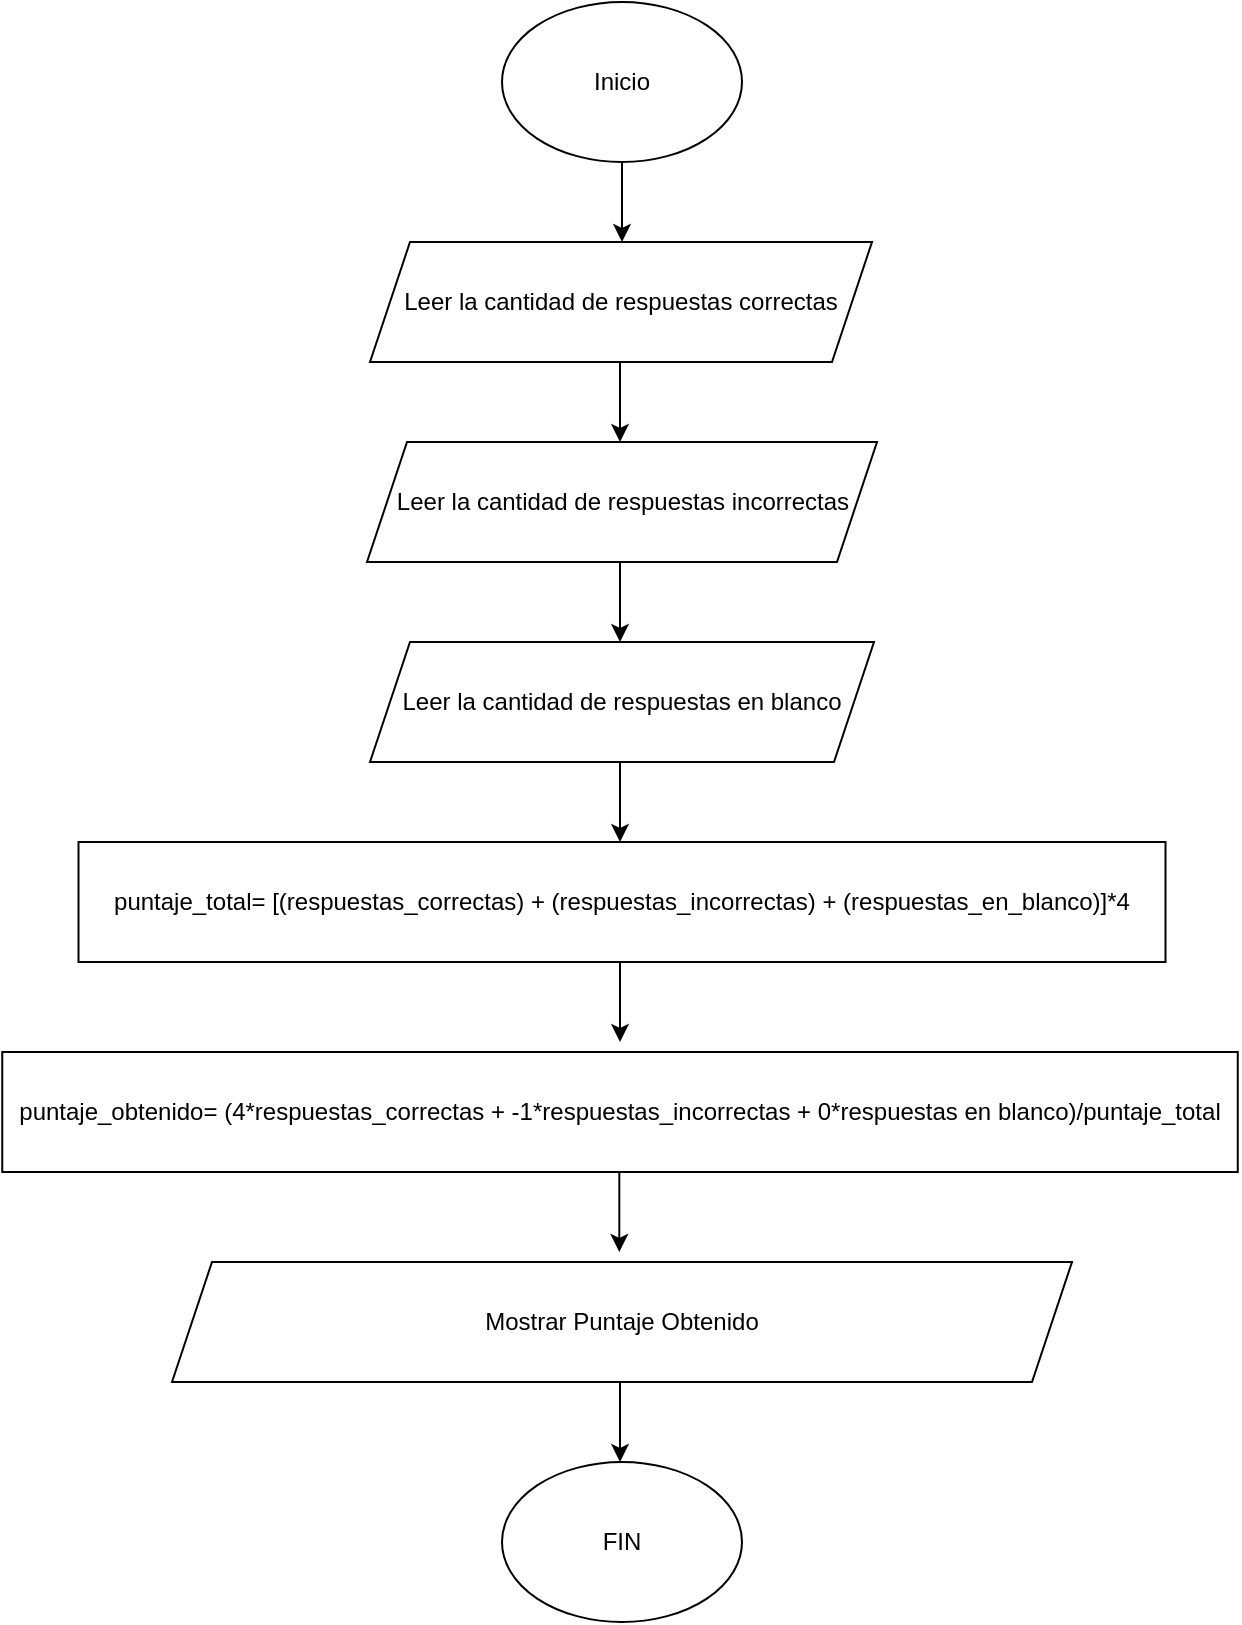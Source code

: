 <mxfile version="24.0.4" type="device">
  <diagram id="C5RBs43oDa-KdzZeNtuy" name="Page-1">
    <mxGraphModel dx="601" dy="262" grid="1" gridSize="10" guides="1" tooltips="1" connect="1" arrows="1" fold="1" page="1" pageScale="1" pageWidth="827" pageHeight="1169" math="0" shadow="0">
      <root>
        <mxCell id="WIyWlLk6GJQsqaUBKTNV-0" />
        <mxCell id="WIyWlLk6GJQsqaUBKTNV-1" parent="WIyWlLk6GJQsqaUBKTNV-0" />
        <mxCell id="FE_asWp9Ikxtv7AvePRP-0" value="Inicio" style="ellipse;whiteSpace=wrap;html=1;" parent="WIyWlLk6GJQsqaUBKTNV-1" vertex="1">
          <mxGeometry x="354" width="120" height="80" as="geometry" />
        </mxCell>
        <mxCell id="FE_asWp9Ikxtv7AvePRP-1" value="" style="endArrow=classic;html=1;rounded=0;exitX=0.5;exitY=1;exitDx=0;exitDy=0;" parent="WIyWlLk6GJQsqaUBKTNV-1" source="FE_asWp9Ikxtv7AvePRP-0" edge="1">
          <mxGeometry width="50" height="50" relative="1" as="geometry">
            <mxPoint x="410" y="80" as="sourcePoint" />
            <mxPoint x="414" y="120" as="targetPoint" />
          </mxGeometry>
        </mxCell>
        <mxCell id="FE_asWp9Ikxtv7AvePRP-2" value="Leer la cantidad de respuestas correctas" style="shape=parallelogram;perimeter=parallelogramPerimeter;whiteSpace=wrap;html=1;fixedSize=1;" parent="WIyWlLk6GJQsqaUBKTNV-1" vertex="1">
          <mxGeometry x="288" y="120" width="251" height="60" as="geometry" />
        </mxCell>
        <mxCell id="FE_asWp9Ikxtv7AvePRP-3" value="" style="endArrow=classic;html=1;rounded=0;exitX=0.5;exitY=1;exitDx=0;exitDy=0;" parent="WIyWlLk6GJQsqaUBKTNV-1" edge="1">
          <mxGeometry width="50" height="50" relative="1" as="geometry">
            <mxPoint x="413" y="180" as="sourcePoint" />
            <mxPoint x="413" y="220" as="targetPoint" />
          </mxGeometry>
        </mxCell>
        <mxCell id="FE_asWp9Ikxtv7AvePRP-4" value="Leer la cantidad de respuestas incorrectas" style="shape=parallelogram;perimeter=parallelogramPerimeter;whiteSpace=wrap;html=1;fixedSize=1;" parent="WIyWlLk6GJQsqaUBKTNV-1" vertex="1">
          <mxGeometry x="286.5" y="220" width="255" height="60" as="geometry" />
        </mxCell>
        <mxCell id="FE_asWp9Ikxtv7AvePRP-5" value="" style="endArrow=classic;html=1;rounded=0;exitX=0.5;exitY=1;exitDx=0;exitDy=0;" parent="WIyWlLk6GJQsqaUBKTNV-1" edge="1">
          <mxGeometry width="50" height="50" relative="1" as="geometry">
            <mxPoint x="413" y="280" as="sourcePoint" />
            <mxPoint x="413" y="320" as="targetPoint" />
          </mxGeometry>
        </mxCell>
        <mxCell id="FE_asWp9Ikxtv7AvePRP-6" value="Leer la cantidad de respuestas en blanco" style="shape=parallelogram;perimeter=parallelogramPerimeter;whiteSpace=wrap;html=1;fixedSize=1;" parent="WIyWlLk6GJQsqaUBKTNV-1" vertex="1">
          <mxGeometry x="288" y="320" width="252" height="60" as="geometry" />
        </mxCell>
        <mxCell id="FE_asWp9Ikxtv7AvePRP-7" value="" style="endArrow=classic;html=1;rounded=0;exitX=0.5;exitY=1;exitDx=0;exitDy=0;" parent="WIyWlLk6GJQsqaUBKTNV-1" edge="1">
          <mxGeometry width="50" height="50" relative="1" as="geometry">
            <mxPoint x="413" y="380" as="sourcePoint" />
            <mxPoint x="413" y="420" as="targetPoint" />
          </mxGeometry>
        </mxCell>
        <mxCell id="FE_asWp9Ikxtv7AvePRP-9" value="puntaje_obtenido= (4*respuestas_correctas + -1*respuestas_incorrectas + 0*respuestas en blanco)/puntaje_total" style="rounded=0;whiteSpace=wrap;html=1;" parent="WIyWlLk6GJQsqaUBKTNV-1" vertex="1">
          <mxGeometry x="104.13" y="525" width="617.75" height="60" as="geometry" />
        </mxCell>
        <mxCell id="FE_asWp9Ikxtv7AvePRP-10" value="puntaje_total= [(respuestas_correctas) + (respuestas_incorrectas) + (respuestas_en_blanco)]*4" style="rounded=0;whiteSpace=wrap;html=1;" parent="WIyWlLk6GJQsqaUBKTNV-1" vertex="1">
          <mxGeometry x="142.25" y="420" width="543.5" height="60" as="geometry" />
        </mxCell>
        <mxCell id="FE_asWp9Ikxtv7AvePRP-11" value="" style="endArrow=classic;html=1;rounded=0;exitX=0.5;exitY=1;exitDx=0;exitDy=0;" parent="WIyWlLk6GJQsqaUBKTNV-1" edge="1">
          <mxGeometry width="50" height="50" relative="1" as="geometry">
            <mxPoint x="413" y="480" as="sourcePoint" />
            <mxPoint x="413" y="520" as="targetPoint" />
          </mxGeometry>
        </mxCell>
        <mxCell id="FE_asWp9Ikxtv7AvePRP-12" value="" style="endArrow=classic;html=1;rounded=0;exitX=0.5;exitY=1;exitDx=0;exitDy=0;" parent="WIyWlLk6GJQsqaUBKTNV-1" edge="1">
          <mxGeometry width="50" height="50" relative="1" as="geometry">
            <mxPoint x="412.66" y="585" as="sourcePoint" />
            <mxPoint x="412.66" y="625" as="targetPoint" />
          </mxGeometry>
        </mxCell>
        <mxCell id="FE_asWp9Ikxtv7AvePRP-13" value="Mostrar Puntaje Obtenido" style="shape=parallelogram;perimeter=parallelogramPerimeter;whiteSpace=wrap;html=1;fixedSize=1;" parent="WIyWlLk6GJQsqaUBKTNV-1" vertex="1">
          <mxGeometry x="189" y="630" width="450" height="60" as="geometry" />
        </mxCell>
        <mxCell id="FE_asWp9Ikxtv7AvePRP-14" value="" style="endArrow=classic;html=1;rounded=0;exitX=0.5;exitY=1;exitDx=0;exitDy=0;" parent="WIyWlLk6GJQsqaUBKTNV-1" edge="1">
          <mxGeometry width="50" height="50" relative="1" as="geometry">
            <mxPoint x="413" y="690" as="sourcePoint" />
            <mxPoint x="413" y="730" as="targetPoint" />
          </mxGeometry>
        </mxCell>
        <mxCell id="FE_asWp9Ikxtv7AvePRP-15" value="FIN" style="ellipse;whiteSpace=wrap;html=1;" parent="WIyWlLk6GJQsqaUBKTNV-1" vertex="1">
          <mxGeometry x="354" y="730" width="120" height="80" as="geometry" />
        </mxCell>
      </root>
    </mxGraphModel>
  </diagram>
</mxfile>
